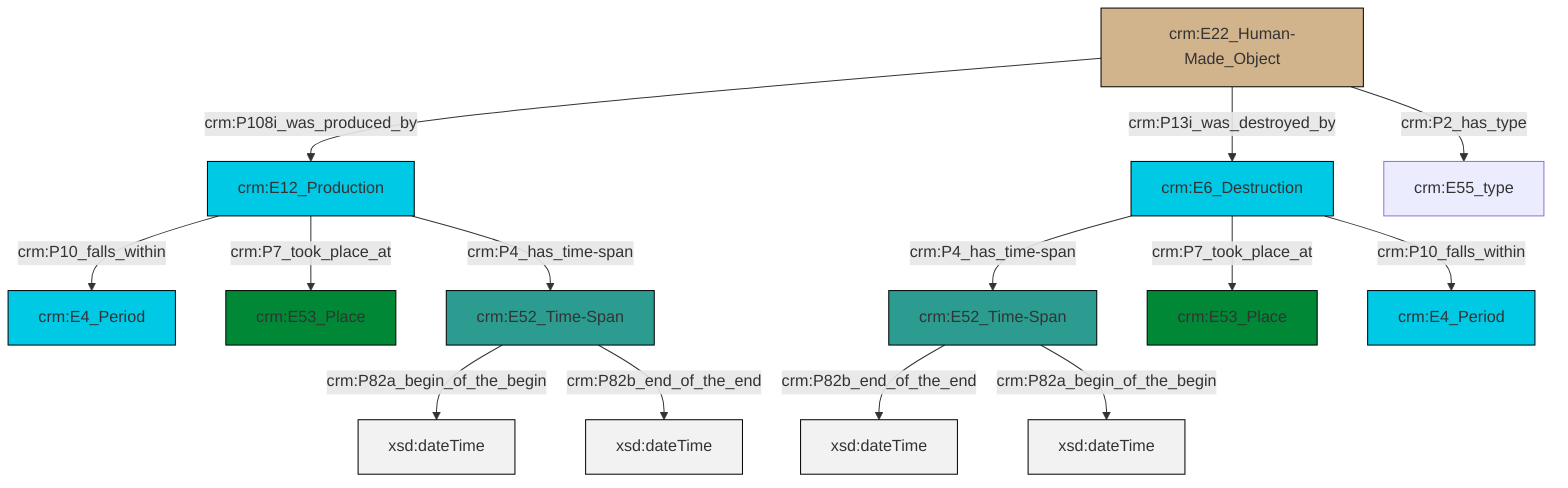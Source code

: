 graph TD
classDef Literal fill:#f2f2f2,stroke:#000000;
classDef CRM_Entity fill:#FFFFFF,stroke:#000000;
classDef Temporal_Entity fill:#00C9E6, stroke:#000000;
classDef Type fill:#E18312, stroke:#000000;
classDef Time-Span fill:#2C9C91, stroke:#000000;
classDef Appellation fill:#FFEB7F, stroke:#000000;
classDef Place fill:#008836, stroke:#000000;
classDef Persistent_Item fill:#B266B2, stroke:#000000;
classDef Conceptual_Object fill:#FFD700, stroke:#000000;
classDef Physical_Thing fill:#D2B48C, stroke:#000000;
classDef Actor fill:#f58aad, stroke:#000000;
classDef PC_Classes fill:#4ce600, stroke:#000000;
classDef Multi fill:#cccccc,stroke:#000000;

2["crm:E6_Destruction"]:::Temporal_Entity -->|crm:P4_has_time-span| 0["crm:E52_Time-Span"]:::Time-Span
0["crm:E52_Time-Span"]:::Time-Span -->|crm:P82b_end_of_the_end| 5[xsd:dateTime]:::Literal
6["crm:E12_Production"]:::Temporal_Entity -->|crm:P10_falls_within| 3["crm:E4_Period"]:::Temporal_Entity
2["crm:E6_Destruction"]:::Temporal_Entity -->|crm:P7_took_place_at| 7["crm:E53_Place"]:::Place
6["crm:E12_Production"]:::Temporal_Entity -->|crm:P7_took_place_at| 10["crm:E53_Place"]:::Place
15["crm:E52_Time-Span"]:::Time-Span -->|crm:P82a_begin_of_the_begin| 16[xsd:dateTime]:::Literal
15["crm:E52_Time-Span"]:::Time-Span -->|crm:P82b_end_of_the_end| 19[xsd:dateTime]:::Literal
2["crm:E6_Destruction"]:::Temporal_Entity -->|crm:P10_falls_within| 11["crm:E4_Period"]:::Temporal_Entity
20["crm:E22_Human-Made_Object"]:::Physical_Thing -->|crm:P108i_was_produced_by| 6["crm:E12_Production"]:::Temporal_Entity
20["crm:E22_Human-Made_Object"]:::Physical_Thing -->|crm:P13i_was_destroyed_by| 2["crm:E6_Destruction"]:::Temporal_Entity
0["crm:E52_Time-Span"]:::Time-Span -->|crm:P82a_begin_of_the_begin| 21[xsd:dateTime]:::Literal
6["crm:E12_Production"]:::Temporal_Entity -->|crm:P4_has_time-span| 15["crm:E52_Time-Span"]:::Time-Span
20["crm:E22_Human-Made_Object"]:::Physical_Thing -->|crm:P2_has_type| 8["crm:E55_type"]:::Default